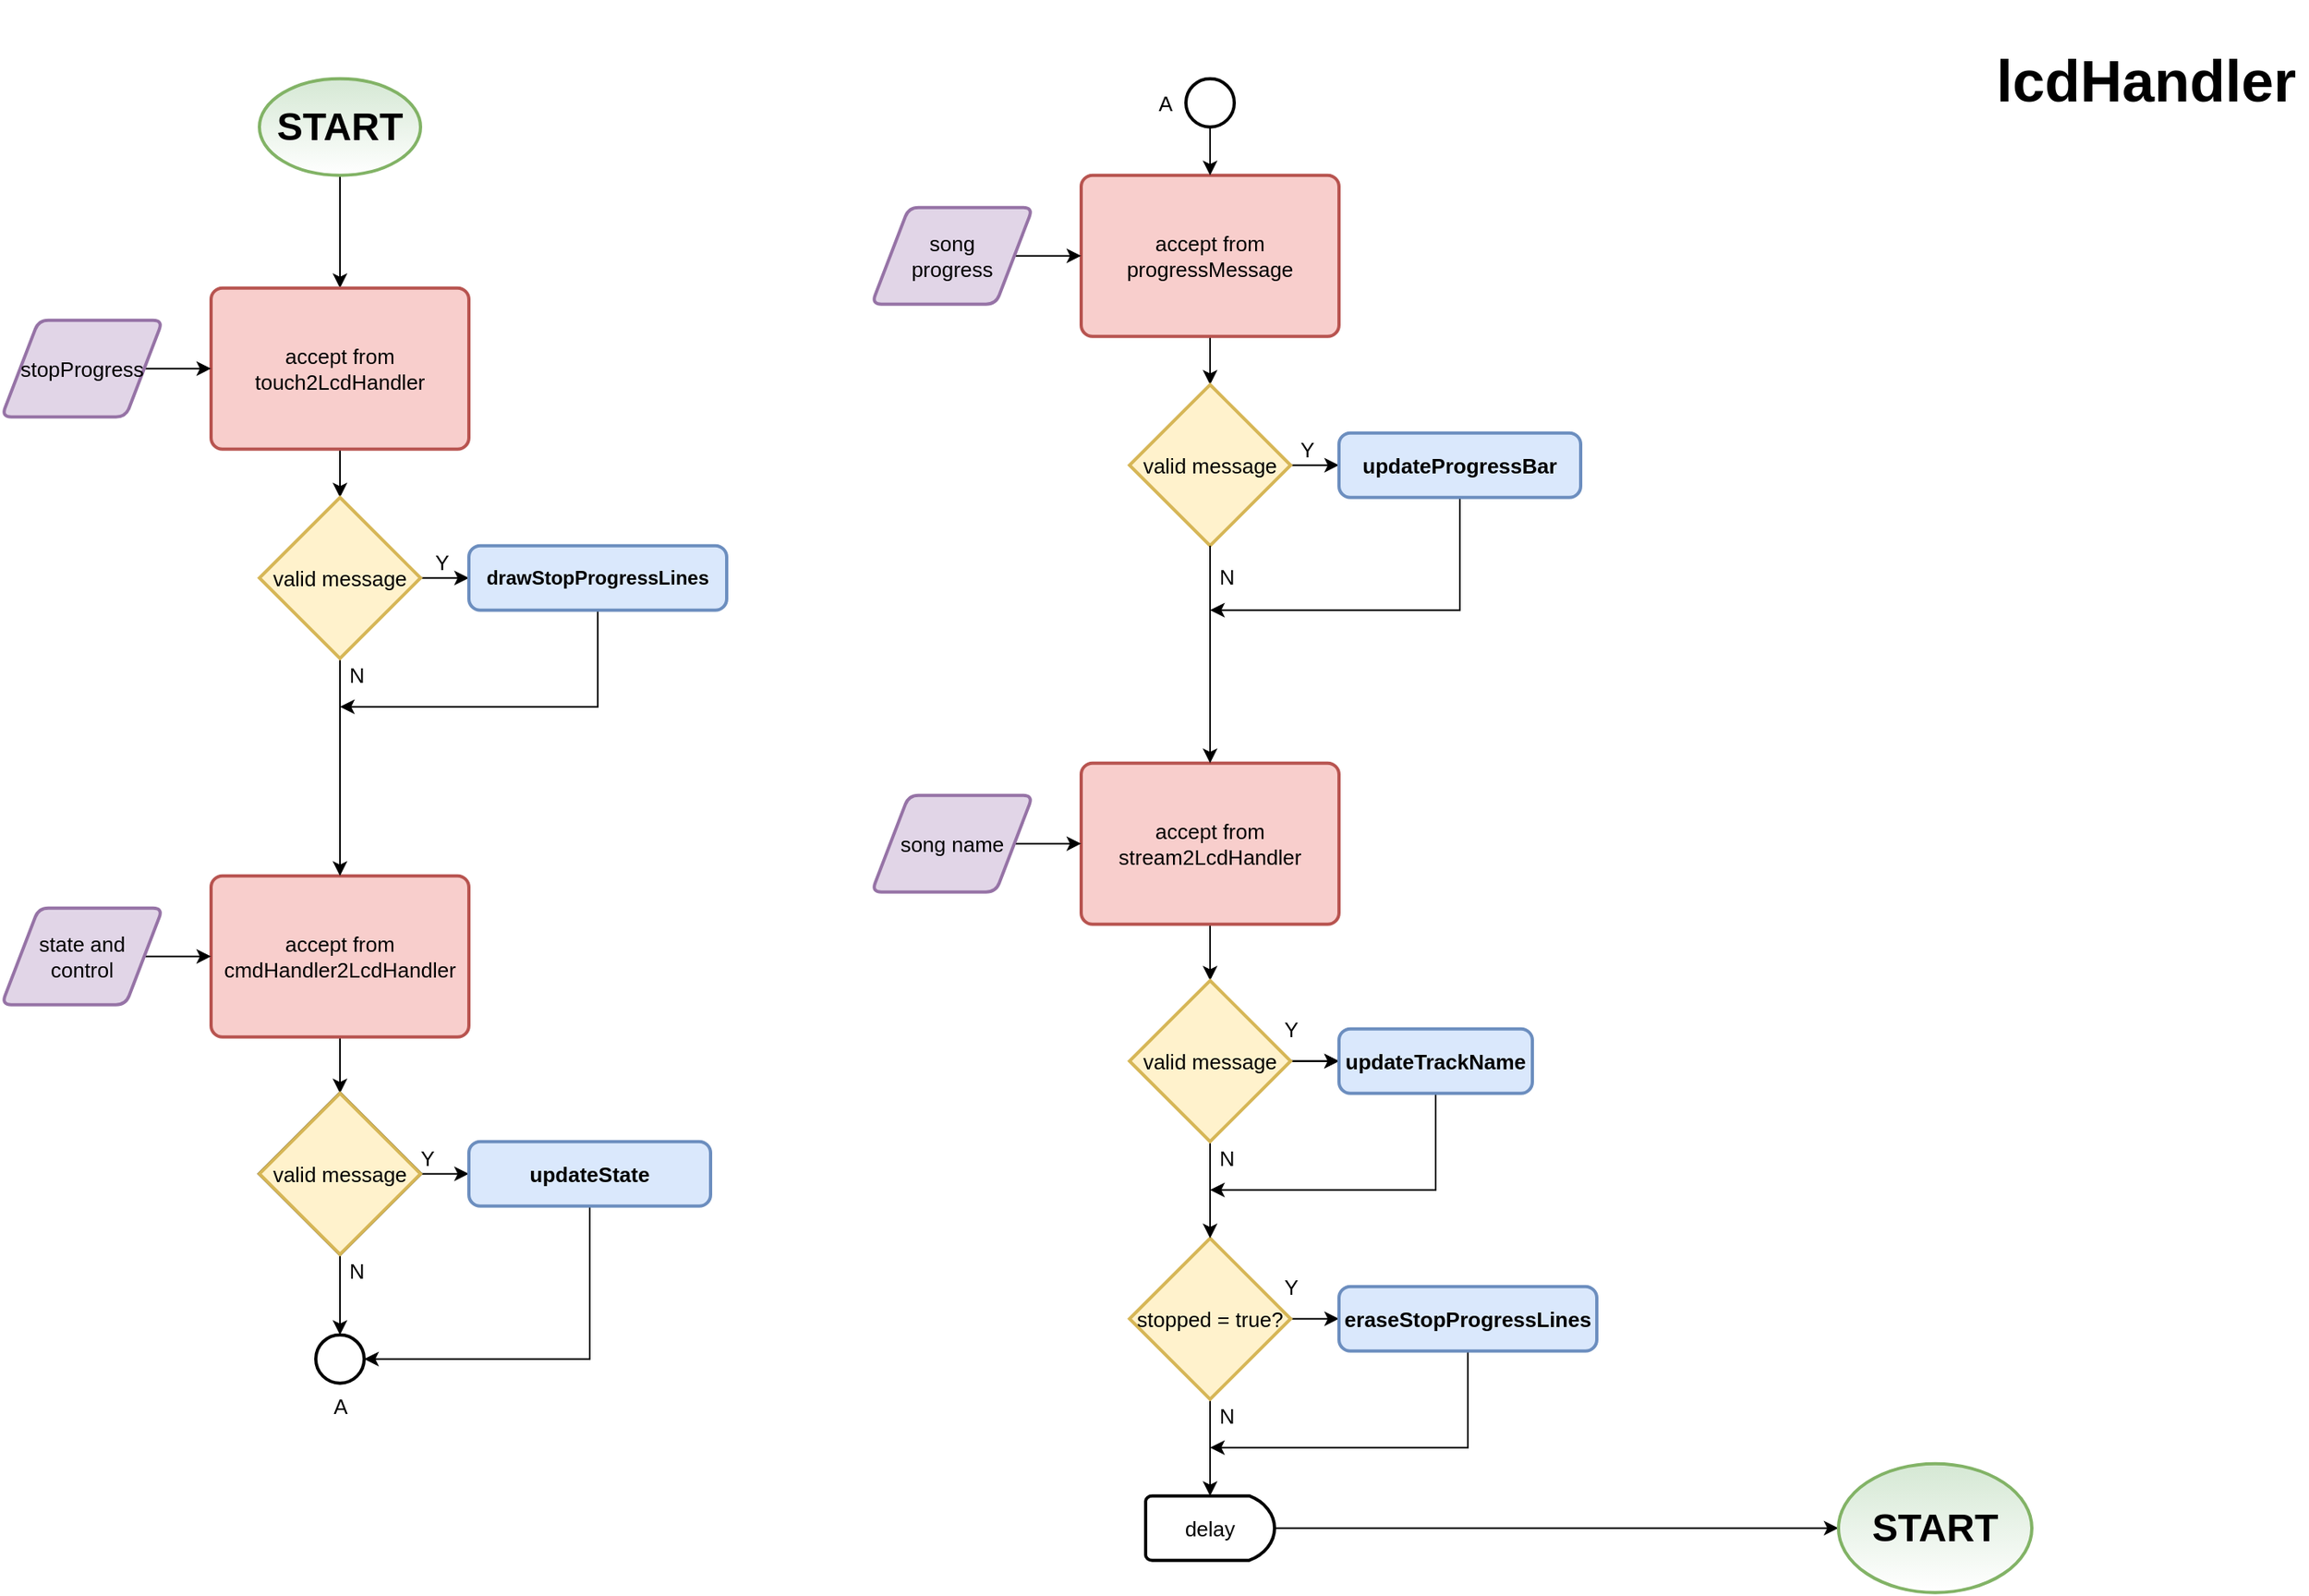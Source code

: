 <mxfile version="12.6.5" type="device"><diagram id="A6RtL2A1tJbPPKAptw5-" name="Page-1"><mxGraphModel dx="2031" dy="1174" grid="1" gridSize="10" guides="1" tooltips="1" connect="1" arrows="1" fold="1" page="1" pageScale="1" pageWidth="1700" pageHeight="1100" math="0" shadow="0"><root><mxCell id="0"/><mxCell id="1" parent="0"/><mxCell id="JIq9zNQNdPS_r4guR5mn-16" style="edgeStyle=orthogonalEdgeStyle;rounded=0;orthogonalLoop=1;jettySize=auto;html=1;exitX=0.5;exitY=1;exitDx=0;exitDy=0;exitPerimeter=0;entryX=0.5;entryY=0;entryDx=0;entryDy=0;fontSize=13;" parent="1" source="JIq9zNQNdPS_r4guR5mn-1" target="JIq9zNQNdPS_r4guR5mn-2" edge="1"><mxGeometry relative="1" as="geometry"/></mxCell><mxCell id="JIq9zNQNdPS_r4guR5mn-1" value="&lt;b&gt;&lt;font style=&quot;font-size: 24px&quot;&gt;START&lt;/font&gt;&lt;/b&gt;" style="strokeWidth=2;html=1;shape=mxgraph.flowchart.start_1;whiteSpace=wrap;fontSize=13;fillColor=#d5e8d4;strokeColor=#82b366;gradientColor=#ffffff;" parent="1" vertex="1"><mxGeometry x="379" y="78.86" width="100" height="60" as="geometry"/></mxCell><mxCell id="JIq9zNQNdPS_r4guR5mn-22" style="edgeStyle=orthogonalEdgeStyle;rounded=0;orthogonalLoop=1;jettySize=auto;html=1;exitX=0.5;exitY=1;exitDx=0;exitDy=0;entryX=0.5;entryY=0;entryDx=0;entryDy=0;entryPerimeter=0;fontSize=13;" parent="1" source="JIq9zNQNdPS_r4guR5mn-2" target="JIq9zNQNdPS_r4guR5mn-20" edge="1"><mxGeometry relative="1" as="geometry"/></mxCell><mxCell id="JIq9zNQNdPS_r4guR5mn-2" value="accept from touch2LcdHandler" style="rounded=1;whiteSpace=wrap;html=1;absoluteArcSize=1;arcSize=14;strokeWidth=2;fontSize=13;fillColor=#f8cecc;strokeColor=#b85450;" parent="1" vertex="1"><mxGeometry x="349" y="208.86" width="160" height="100" as="geometry"/></mxCell><mxCell id="JIq9zNQNdPS_r4guR5mn-40" style="edgeStyle=orthogonalEdgeStyle;rounded=0;orthogonalLoop=1;jettySize=auto;html=1;exitX=0.5;exitY=1;exitDx=0;exitDy=0;entryX=0.5;entryY=0;entryDx=0;entryDy=0;entryPerimeter=0;fontSize=13;" parent="1" source="JIq9zNQNdPS_r4guR5mn-3" target="JIq9zNQNdPS_r4guR5mn-39" edge="1"><mxGeometry relative="1" as="geometry"/></mxCell><UserObject label="accept from cmdHandler2LcdHandler" link="data:image/png;base64,iVBORw0KGgoAAAANSUhEUgAAAAkAAAAJAQMAAADaX5RTAAAABlBMVEV7mr3///+wksspAAAAAnRSTlP/AOW3MEoAAAAdSURBVAgdY9jXwCDDwNDRwHCwgeExmASygSL7GgB12QiqNHZZIwAAAABJRU5ErkJggg==" id="JIq9zNQNdPS_r4guR5mn-3"><mxCell style="rounded=1;whiteSpace=wrap;html=1;absoluteArcSize=1;arcSize=14;strokeWidth=2;fontSize=13;fillColor=#f8cecc;strokeColor=#b85450;" parent="1" vertex="1"><mxGeometry x="349" y="573.86" width="160" height="100" as="geometry"/></mxCell></UserObject><mxCell id="JIq9zNQNdPS_r4guR5mn-46" style="edgeStyle=orthogonalEdgeStyle;rounded=0;orthogonalLoop=1;jettySize=auto;html=1;exitX=0.5;exitY=1;exitDx=0;exitDy=0;entryX=0.5;entryY=0;entryDx=0;entryDy=0;entryPerimeter=0;fontSize=13;" parent="1" source="JIq9zNQNdPS_r4guR5mn-4" target="JIq9zNQNdPS_r4guR5mn-45" edge="1"><mxGeometry relative="1" as="geometry"/></mxCell><mxCell id="JIq9zNQNdPS_r4guR5mn-4" value="accept from progressMessage" style="rounded=1;whiteSpace=wrap;html=1;absoluteArcSize=1;arcSize=14;strokeWidth=2;fontSize=13;fillColor=#f8cecc;strokeColor=#b85450;" parent="1" vertex="1"><mxGeometry x="889" y="138.86" width="160" height="100" as="geometry"/></mxCell><mxCell id="JIq9zNQNdPS_r4guR5mn-56" style="edgeStyle=orthogonalEdgeStyle;rounded=0;orthogonalLoop=1;jettySize=auto;html=1;exitX=0.5;exitY=1;exitDx=0;exitDy=0;entryX=0.5;entryY=0;entryDx=0;entryDy=0;entryPerimeter=0;fontSize=13;" parent="1" source="JIq9zNQNdPS_r4guR5mn-5" target="JIq9zNQNdPS_r4guR5mn-21" edge="1"><mxGeometry relative="1" as="geometry"/></mxCell><mxCell id="JIq9zNQNdPS_r4guR5mn-5" value="accept from stream2LcdHandler" style="rounded=1;whiteSpace=wrap;html=1;absoluteArcSize=1;arcSize=14;strokeWidth=2;fontSize=13;fillColor=#f8cecc;strokeColor=#b85450;" parent="1" vertex="1"><mxGeometry x="889" y="503.86" width="160" height="100" as="geometry"/></mxCell><mxCell id="JIq9zNQNdPS_r4guR5mn-65" value="Y" style="edgeStyle=orthogonalEdgeStyle;rounded=0;orthogonalLoop=1;jettySize=auto;html=1;exitX=1;exitY=0.5;exitDx=0;exitDy=0;exitPerimeter=0;entryX=0;entryY=0.5;entryDx=0;entryDy=0;fontSize=13;" parent="1" source="JIq9zNQNdPS_r4guR5mn-6" target="JIq9zNQNdPS_r4guR5mn-64" edge="1"><mxGeometry x="-1" y="20" relative="1" as="geometry"><mxPoint as="offset"/></mxGeometry></mxCell><mxCell id="JIq9zNQNdPS_r4guR5mn-66" value="N" style="edgeStyle=orthogonalEdgeStyle;rounded=0;orthogonalLoop=1;jettySize=auto;html=1;exitX=0.5;exitY=1;exitDx=0;exitDy=0;exitPerimeter=0;entryX=0.5;entryY=0;entryDx=0;entryDy=0;entryPerimeter=0;fontSize=13;" parent="1" source="JIq9zNQNdPS_r4guR5mn-6" target="JIq9zNQNdPS_r4guR5mn-7" edge="1"><mxGeometry x="-0.667" y="10" relative="1" as="geometry"><mxPoint as="offset"/></mxGeometry></mxCell><mxCell id="JIq9zNQNdPS_r4guR5mn-6" value="stopped = true?" style="strokeWidth=2;html=1;shape=mxgraph.flowchart.decision;whiteSpace=wrap;fontSize=13;fillColor=#fff2cc;strokeColor=#d6b656;" parent="1" vertex="1"><mxGeometry x="919" y="798.86" width="100" height="100" as="geometry"/></mxCell><mxCell id="JIq9zNQNdPS_r4guR5mn-72" style="edgeStyle=orthogonalEdgeStyle;rounded=0;orthogonalLoop=1;jettySize=auto;html=1;exitX=1;exitY=0.5;exitDx=0;exitDy=0;exitPerimeter=0;entryX=0;entryY=0.5;entryDx=0;entryDy=0;fontSize=13;" parent="1" source="JIq9zNQNdPS_r4guR5mn-7" target="JIq9zNQNdPS_r4guR5mn-71" edge="1"><mxGeometry relative="1" as="geometry"/></mxCell><mxCell id="JIq9zNQNdPS_r4guR5mn-7" value="delay" style="strokeWidth=2;html=1;shape=mxgraph.flowchart.delay;whiteSpace=wrap;gradientColor=#ffffff;fontSize=13;" parent="1" vertex="1"><mxGeometry x="929" y="958.86" width="80" height="40" as="geometry"/></mxCell><mxCell id="JIq9zNQNdPS_r4guR5mn-12" style="edgeStyle=orthogonalEdgeStyle;rounded=0;orthogonalLoop=1;jettySize=auto;html=1;exitX=1;exitY=0.5;exitDx=0;exitDy=0;entryX=0;entryY=0.5;entryDx=0;entryDy=0;fontSize=13;" parent="1" source="JIq9zNQNdPS_r4guR5mn-8" target="JIq9zNQNdPS_r4guR5mn-2" edge="1"><mxGeometry relative="1" as="geometry"/></mxCell><mxCell id="JIq9zNQNdPS_r4guR5mn-8" value="stopProgress" style="shape=parallelogram;html=1;strokeWidth=2;perimeter=parallelogramPerimeter;whiteSpace=wrap;rounded=1;arcSize=12;size=0.23;fontSize=13;fillColor=#e1d5e7;strokeColor=#9673a6;" parent="1" vertex="1"><mxGeometry x="219" y="228.86" width="100" height="60" as="geometry"/></mxCell><mxCell id="JIq9zNQNdPS_r4guR5mn-13" style="edgeStyle=orthogonalEdgeStyle;rounded=0;orthogonalLoop=1;jettySize=auto;html=1;exitX=1;exitY=0.5;exitDx=0;exitDy=0;entryX=0;entryY=0.5;entryDx=0;entryDy=0;fontSize=13;" parent="1" source="JIq9zNQNdPS_r4guR5mn-9" target="JIq9zNQNdPS_r4guR5mn-3" edge="1"><mxGeometry relative="1" as="geometry"/></mxCell><mxCell id="JIq9zNQNdPS_r4guR5mn-9" value="state and&lt;br&gt;control" style="shape=parallelogram;html=1;strokeWidth=2;perimeter=parallelogramPerimeter;whiteSpace=wrap;rounded=1;arcSize=12;size=0.23;fontSize=13;fillColor=#e1d5e7;strokeColor=#9673a6;" parent="1" vertex="1"><mxGeometry x="219" y="593.86" width="100" height="60" as="geometry"/></mxCell><mxCell id="JIq9zNQNdPS_r4guR5mn-14" style="edgeStyle=orthogonalEdgeStyle;rounded=0;orthogonalLoop=1;jettySize=auto;html=1;exitX=1;exitY=0.5;exitDx=0;exitDy=0;entryX=0;entryY=0.5;entryDx=0;entryDy=0;fontSize=13;" parent="1" source="JIq9zNQNdPS_r4guR5mn-10" target="JIq9zNQNdPS_r4guR5mn-4" edge="1"><mxGeometry relative="1" as="geometry"/></mxCell><mxCell id="JIq9zNQNdPS_r4guR5mn-10" value="song&lt;br&gt;progress" style="shape=parallelogram;html=1;strokeWidth=2;perimeter=parallelogramPerimeter;whiteSpace=wrap;rounded=1;arcSize=12;size=0.23;fontSize=13;fillColor=#e1d5e7;strokeColor=#9673a6;" parent="1" vertex="1"><mxGeometry x="759" y="158.86" width="100" height="60" as="geometry"/></mxCell><mxCell id="JIq9zNQNdPS_r4guR5mn-15" style="edgeStyle=orthogonalEdgeStyle;rounded=0;orthogonalLoop=1;jettySize=auto;html=1;exitX=1;exitY=0.5;exitDx=0;exitDy=0;entryX=0;entryY=0.5;entryDx=0;entryDy=0;fontSize=13;" parent="1" source="JIq9zNQNdPS_r4guR5mn-11" target="JIq9zNQNdPS_r4guR5mn-5" edge="1"><mxGeometry relative="1" as="geometry"/></mxCell><mxCell id="JIq9zNQNdPS_r4guR5mn-11" value="song name" style="shape=parallelogram;html=1;strokeWidth=2;perimeter=parallelogramPerimeter;whiteSpace=wrap;rounded=1;arcSize=12;size=0.23;fontSize=13;fillColor=#e1d5e7;strokeColor=#9673a6;" parent="1" vertex="1"><mxGeometry x="759" y="523.86" width="100" height="60" as="geometry"/></mxCell><mxCell id="JIq9zNQNdPS_r4guR5mn-23" value="N" style="edgeStyle=orthogonalEdgeStyle;rounded=0;orthogonalLoop=1;jettySize=auto;html=1;exitX=0.5;exitY=1;exitDx=0;exitDy=0;exitPerimeter=0;entryX=0.5;entryY=0;entryDx=0;entryDy=0;fontSize=13;" parent="1" source="JIq9zNQNdPS_r4guR5mn-20" target="JIq9zNQNdPS_r4guR5mn-3" edge="1"><mxGeometry x="-0.852" y="10" relative="1" as="geometry"><mxPoint as="offset"/></mxGeometry></mxCell><mxCell id="JIq9zNQNdPS_r4guR5mn-26" value="Y" style="edgeStyle=orthogonalEdgeStyle;rounded=0;orthogonalLoop=1;jettySize=auto;html=1;exitX=1;exitY=0.5;exitDx=0;exitDy=0;exitPerimeter=0;fontSize=13;" parent="1" source="JIq9zNQNdPS_r4guR5mn-20" target="rvxxHX0A5fjWPO0_0Irj-2" edge="1"><mxGeometry x="-0.5" y="10" relative="1" as="geometry"><mxPoint as="offset"/></mxGeometry></mxCell><mxCell id="JIq9zNQNdPS_r4guR5mn-20" value="valid message" style="strokeWidth=2;html=1;shape=mxgraph.flowchart.decision;whiteSpace=wrap;fontSize=13;fillColor=#fff2cc;strokeColor=#d6b656;" parent="1" vertex="1"><mxGeometry x="379" y="338.86" width="100" height="100" as="geometry"/></mxCell><mxCell id="JIq9zNQNdPS_r4guR5mn-61" style="edgeStyle=orthogonalEdgeStyle;rounded=0;orthogonalLoop=1;jettySize=auto;html=1;exitX=1;exitY=0.5;exitDx=0;exitDy=0;exitPerimeter=0;entryX=0;entryY=0.5;entryDx=0;entryDy=0;fontSize=13;" parent="1" source="JIq9zNQNdPS_r4guR5mn-21" target="JIq9zNQNdPS_r4guR5mn-57" edge="1"><mxGeometry relative="1" as="geometry"/></mxCell><mxCell id="JIq9zNQNdPS_r4guR5mn-62" value="N" style="edgeStyle=orthogonalEdgeStyle;rounded=0;orthogonalLoop=1;jettySize=auto;html=1;exitX=0.5;exitY=1;exitDx=0;exitDy=0;exitPerimeter=0;entryX=0.5;entryY=0;entryDx=0;entryDy=0;entryPerimeter=0;fontSize=13;" parent="1" source="JIq9zNQNdPS_r4guR5mn-21" target="JIq9zNQNdPS_r4guR5mn-6" edge="1"><mxGeometry x="-0.667" y="10" relative="1" as="geometry"><mxPoint as="offset"/></mxGeometry></mxCell><mxCell id="JIq9zNQNdPS_r4guR5mn-80" value="Y" style="edgeStyle=orthogonalEdgeStyle;rounded=0;orthogonalLoop=1;jettySize=auto;html=1;fontSize=13;" parent="1" source="JIq9zNQNdPS_r4guR5mn-21" target="JIq9zNQNdPS_r4guR5mn-57" edge="1"><mxGeometry x="0.201" y="-22" relative="1" as="geometry"><mxPoint x="-10" y="-42" as="offset"/></mxGeometry></mxCell><mxCell id="JIq9zNQNdPS_r4guR5mn-21" value="valid message" style="strokeWidth=2;html=1;shape=mxgraph.flowchart.decision;whiteSpace=wrap;fontSize=13;fillColor=#fff2cc;strokeColor=#d6b656;" parent="1" vertex="1"><mxGeometry x="919" y="638.86" width="100" height="100" as="geometry"/></mxCell><mxCell id="JIq9zNQNdPS_r4guR5mn-43" value="N" style="edgeStyle=orthogonalEdgeStyle;rounded=0;orthogonalLoop=1;jettySize=auto;html=1;exitX=0.5;exitY=1;exitDx=0;exitDy=0;exitPerimeter=0;fontSize=13;entryX=0.5;entryY=0;entryDx=0;entryDy=0;entryPerimeter=0;" parent="1" source="JIq9zNQNdPS_r4guR5mn-39" target="JIq9zNQNdPS_r4guR5mn-73" edge="1"><mxGeometry x="-0.6" y="10" relative="1" as="geometry"><mxPoint x="429" y="888.86" as="targetPoint"/><mxPoint as="offset"/></mxGeometry></mxCell><mxCell id="JIq9zNQNdPS_r4guR5mn-69" value="Y" style="edgeStyle=orthogonalEdgeStyle;rounded=0;orthogonalLoop=1;jettySize=auto;html=1;exitX=1;exitY=0.5;exitDx=0;exitDy=0;exitPerimeter=0;entryX=0;entryY=0.5;entryDx=0;entryDy=0;fontSize=13;" parent="1" source="JIq9zNQNdPS_r4guR5mn-39" target="JIq9zNQNdPS_r4guR5mn-68" edge="1"><mxGeometry x="-0.75" y="10" relative="1" as="geometry"><mxPoint as="offset"/></mxGeometry></mxCell><mxCell id="JIq9zNQNdPS_r4guR5mn-39" value="valid message" style="strokeWidth=2;html=1;shape=mxgraph.flowchart.decision;whiteSpace=wrap;gradientColor=#ffffff;fontSize=13;" parent="1" vertex="1"><mxGeometry x="379" y="708.86" width="100" height="100" as="geometry"/></mxCell><mxCell id="JIq9zNQNdPS_r4guR5mn-44" style="edgeStyle=orthogonalEdgeStyle;rounded=0;orthogonalLoop=1;jettySize=auto;html=1;exitX=0.5;exitY=1;exitDx=0;exitDy=0;fontSize=13;entryX=1;entryY=0.5;entryDx=0;entryDy=0;entryPerimeter=0;" parent="1" source="JIq9zNQNdPS_r4guR5mn-68" target="JIq9zNQNdPS_r4guR5mn-73" edge="1"><mxGeometry relative="1" as="geometry"><mxPoint x="669" y="838.86" as="sourcePoint"/><mxPoint x="429" y="883.86" as="targetPoint"/><Array as="points"><mxPoint x="584" y="873.86"/></Array></mxGeometry></mxCell><mxCell id="JIq9zNQNdPS_r4guR5mn-48" value="Y" style="edgeStyle=orthogonalEdgeStyle;rounded=0;orthogonalLoop=1;jettySize=auto;html=1;exitX=1;exitY=0.5;exitDx=0;exitDy=0;exitPerimeter=0;entryX=0;entryY=0.5;entryDx=0;entryDy=0;fontSize=13;" parent="1" source="JIq9zNQNdPS_r4guR5mn-45" target="JIq9zNQNdPS_r4guR5mn-47" edge="1"><mxGeometry x="-0.333" y="10" relative="1" as="geometry"><mxPoint as="offset"/></mxGeometry></mxCell><mxCell id="JIq9zNQNdPS_r4guR5mn-45" value="valid message" style="strokeWidth=2;html=1;shape=mxgraph.flowchart.decision;whiteSpace=wrap;fontSize=13;fillColor=#fff2cc;strokeColor=#d6b656;" parent="1" vertex="1"><mxGeometry x="919" y="268.86" width="100" height="100" as="geometry"/></mxCell><mxCell id="JIq9zNQNdPS_r4guR5mn-50" style="edgeStyle=orthogonalEdgeStyle;rounded=0;orthogonalLoop=1;jettySize=auto;html=1;exitX=0.5;exitY=1;exitDx=0;exitDy=0;fontSize=13;" parent="1" source="JIq9zNQNdPS_r4guR5mn-47" edge="1"><mxGeometry relative="1" as="geometry"><mxPoint x="969" y="408.86" as="targetPoint"/><Array as="points"><mxPoint x="1124" y="408.86"/><mxPoint x="969" y="408.86"/></Array></mxGeometry></mxCell><mxCell id="JIq9zNQNdPS_r4guR5mn-47" value="&lt;b&gt;updateProgressBar&lt;/b&gt;" style="rounded=1;whiteSpace=wrap;html=1;absoluteArcSize=1;arcSize=14;strokeWidth=2;fontSize=13;fillColor=#dae8fc;strokeColor=#6c8ebf;" parent="1" vertex="1"><mxGeometry x="1049" y="298.86" width="150" height="40" as="geometry"/></mxCell><mxCell id="JIq9zNQNdPS_r4guR5mn-53" value="N" style="edgeStyle=orthogonalEdgeStyle;rounded=0;orthogonalLoop=1;jettySize=auto;html=1;exitX=0.5;exitY=1;exitDx=0;exitDy=0;exitPerimeter=0;entryX=0.5;entryY=0;entryDx=0;entryDy=0;fontSize=13;" parent="1" source="JIq9zNQNdPS_r4guR5mn-45" target="JIq9zNQNdPS_r4guR5mn-5" edge="1"><mxGeometry x="-0.714" y="10" relative="1" as="geometry"><mxPoint x="969.0" y="368.86" as="sourcePoint"/><mxPoint x="969" y="438.86" as="targetPoint"/><mxPoint as="offset"/></mxGeometry></mxCell><mxCell id="rvxxHX0A5fjWPO0_0Irj-1" style="edgeStyle=orthogonalEdgeStyle;rounded=0;orthogonalLoop=1;jettySize=auto;html=1;exitX=0.5;exitY=1;exitDx=0;exitDy=0;" parent="1" source="JIq9zNQNdPS_r4guR5mn-57" edge="1"><mxGeometry relative="1" as="geometry"><mxPoint x="969" y="768.86" as="targetPoint"/><Array as="points"><mxPoint x="1109" y="768.86"/><mxPoint x="969" y="768.86"/></Array></mxGeometry></mxCell><mxCell id="JIq9zNQNdPS_r4guR5mn-57" value="&lt;b&gt;updateTrackName&lt;/b&gt;" style="rounded=1;whiteSpace=wrap;html=1;absoluteArcSize=1;arcSize=14;strokeWidth=2;fillColor=#dae8fc;fontSize=13;strokeColor=#6c8ebf;" parent="1" vertex="1"><mxGeometry x="1049" y="668.86" width="120" height="40" as="geometry"/></mxCell><mxCell id="JIq9zNQNdPS_r4guR5mn-78" style="edgeStyle=orthogonalEdgeStyle;rounded=0;orthogonalLoop=1;jettySize=auto;html=1;exitX=0.5;exitY=1;exitDx=0;exitDy=0;fontSize=13;" parent="1" source="JIq9zNQNdPS_r4guR5mn-64" edge="1"><mxGeometry relative="1" as="geometry"><mxPoint x="969" y="928.86" as="targetPoint"/><Array as="points"><mxPoint x="1129" y="928.86"/><mxPoint x="969" y="928.86"/></Array></mxGeometry></mxCell><mxCell id="JIq9zNQNdPS_r4guR5mn-64" value="&lt;b&gt;eraseStopProgressLines&lt;/b&gt;" style="rounded=1;whiteSpace=wrap;html=1;absoluteArcSize=1;arcSize=14;strokeWidth=2;fillColor=#dae8fc;fontSize=13;strokeColor=#6c8ebf;" parent="1" vertex="1"><mxGeometry x="1049" y="828.86" width="160" height="40" as="geometry"/></mxCell><mxCell id="JIq9zNQNdPS_r4guR5mn-68" value="&lt;b&gt;updateState&lt;/b&gt;" style="rounded=1;whiteSpace=wrap;html=1;absoluteArcSize=1;arcSize=14;strokeWidth=2;fontSize=13;fillColor=#dae8fc;strokeColor=#6c8ebf;" parent="1" vertex="1"><mxGeometry x="509" y="738.86" width="150" height="40" as="geometry"/></mxCell><mxCell id="JIq9zNQNdPS_r4guR5mn-71" value="&lt;b&gt;&lt;font style=&quot;font-size: 24px&quot;&gt;START&lt;/font&gt;&lt;/b&gt;" style="ellipse;whiteSpace=wrap;html=1;strokeColor=#82b366;strokeWidth=2;fillColor=#d5e8d4;fontSize=13;gradientColor=#ffffff;" parent="1" vertex="1"><mxGeometry x="1359" y="938.86" width="120" height="80" as="geometry"/></mxCell><mxCell id="JIq9zNQNdPS_r4guR5mn-73" value="A" style="verticalLabelPosition=bottom;verticalAlign=top;html=1;shape=mxgraph.flowchart.on-page_reference;strokeColor=#000000;strokeWidth=2;fillColor=#ffffff;gradientColor=#ffffff;fontSize=13;" parent="1" vertex="1"><mxGeometry x="414" y="858.86" width="30" height="30" as="geometry"/></mxCell><mxCell id="JIq9zNQNdPS_r4guR5mn-75" style="edgeStyle=orthogonalEdgeStyle;rounded=0;orthogonalLoop=1;jettySize=auto;html=1;exitX=0.5;exitY=1;exitDx=0;exitDy=0;exitPerimeter=0;entryX=0.5;entryY=0;entryDx=0;entryDy=0;fontSize=13;" parent="1" source="JIq9zNQNdPS_r4guR5mn-74" target="JIq9zNQNdPS_r4guR5mn-4" edge="1"><mxGeometry relative="1" as="geometry"/></mxCell><mxCell id="JIq9zNQNdPS_r4guR5mn-74" value="A&amp;nbsp;&amp;nbsp;" style="verticalLabelPosition=middle;verticalAlign=middle;html=1;shape=mxgraph.flowchart.on-page_reference;strokeColor=#000000;strokeWidth=2;fillColor=#ffffff;gradientColor=#ffffff;fontSize=13;labelPosition=left;align=right;" parent="1" vertex="1"><mxGeometry x="954" y="78.86" width="30" height="30" as="geometry"/></mxCell><mxCell id="JIq9zNQNdPS_r4guR5mn-79" value="valid message" style="strokeWidth=2;html=1;shape=mxgraph.flowchart.decision;whiteSpace=wrap;fontSize=13;fillColor=#fff2cc;strokeColor=#d6b656;" parent="1" vertex="1"><mxGeometry x="379" y="708.86" width="100" height="100" as="geometry"/></mxCell><mxCell id="JIq9zNQNdPS_r4guR5mn-81" value="&lt;font style=&quot;font-size: 36px&quot;&gt;&lt;b&gt;lcdHandler&lt;/b&gt;&lt;/font&gt;" style="text;html=1;strokeColor=none;fillColor=none;align=center;verticalAlign=middle;whiteSpace=wrap;rounded=0;fontSize=13;" parent="1" vertex="1"><mxGeometry x="1450" y="30" width="200" height="100" as="geometry"/></mxCell><mxCell id="aGGZ8tSMiqLGcdr2bxI1-1" style="edgeStyle=orthogonalEdgeStyle;rounded=0;orthogonalLoop=1;jettySize=auto;html=1;exitX=0.5;exitY=1;exitDx=0;exitDy=0;labelBackgroundColor=none;fontSize=24;" edge="1" parent="1" source="rvxxHX0A5fjWPO0_0Irj-2"><mxGeometry relative="1" as="geometry"><mxPoint x="429" y="468.86" as="targetPoint"/><Array as="points"><mxPoint x="589" y="468.86"/><mxPoint x="429" y="468.86"/></Array></mxGeometry></mxCell><mxCell id="rvxxHX0A5fjWPO0_0Irj-2" value="&lt;b&gt;drawStopProgressLines&lt;/b&gt;" style="rounded=1;whiteSpace=wrap;html=1;absoluteArcSize=1;arcSize=14;strokeWidth=2;verticalAlign=middle;align=center;fillColor=#dae8fc;strokeColor=#6c8ebf;" parent="1" vertex="1"><mxGeometry x="509" y="368.86" width="160" height="40" as="geometry"/></mxCell></root></mxGraphModel></diagram></mxfile>